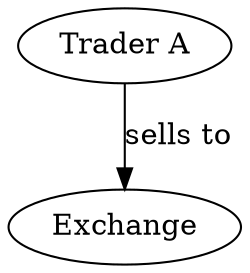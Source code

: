 
digraph exchange {
    a[label="Trader A"];
    ex[label="Exchange"];

    a -> ex [label="sells to"];
}


